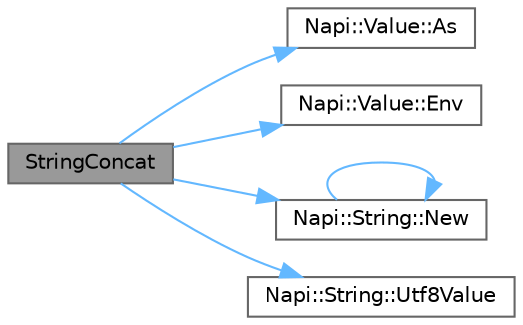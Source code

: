 digraph "StringConcat"
{
 // LATEX_PDF_SIZE
  bgcolor="transparent";
  edge [fontname=Helvetica,fontsize=10,labelfontname=Helvetica,labelfontsize=10];
  node [fontname=Helvetica,fontsize=10,shape=box,height=0.2,width=0.4];
  rankdir="LR";
  Node1 [id="Node000001",label="StringConcat",height=0.2,width=0.4,color="gray40", fillcolor="grey60", style="filled", fontcolor="black",tooltip=" "];
  Node1 -> Node2 [id="edge6_Node000001_Node000002",color="steelblue1",style="solid",tooltip=" "];
  Node2 [id="Node000002",label="Napi::Value::As",height=0.2,width=0.4,color="grey40", fillcolor="white", style="filled",URL="$class_napi_1_1_value.html#a9c1a9c4eca9617b0aafbe311c946982a",tooltip=" "];
  Node1 -> Node3 [id="edge7_Node000001_Node000003",color="steelblue1",style="solid",tooltip=" "];
  Node3 [id="Node000003",label="Napi::Value::Env",height=0.2,width=0.4,color="grey40", fillcolor="white", style="filled",URL="$class_napi_1_1_value.html#a1e1930afac70f2811a222c363d892a42",tooltip="Gets the environment the value is associated with."];
  Node1 -> Node4 [id="edge8_Node000001_Node000004",color="steelblue1",style="solid",tooltip=" "];
  Node4 [id="Node000004",label="Napi::String::New",height=0.2,width=0.4,color="grey40", fillcolor="white", style="filled",URL="$class_napi_1_1_string.html#a6689d69d07bad4eea2be440333320925",tooltip="Creates a new String value from a UTF-8 encoded C++ string."];
  Node4 -> Node4 [id="edge9_Node000004_Node000004",color="steelblue1",style="solid",tooltip=" "];
  Node1 -> Node5 [id="edge10_Node000001_Node000005",color="steelblue1",style="solid",tooltip=" "];
  Node5 [id="Node000005",label="Napi::String::Utf8Value",height=0.2,width=0.4,color="grey40", fillcolor="white", style="filled",URL="$class_napi_1_1_string.html#a37fa0f5e1f6f0681049e3e3a3dc46132",tooltip="Converts a String value to a UTF-8 encoded C++ string."];
}
